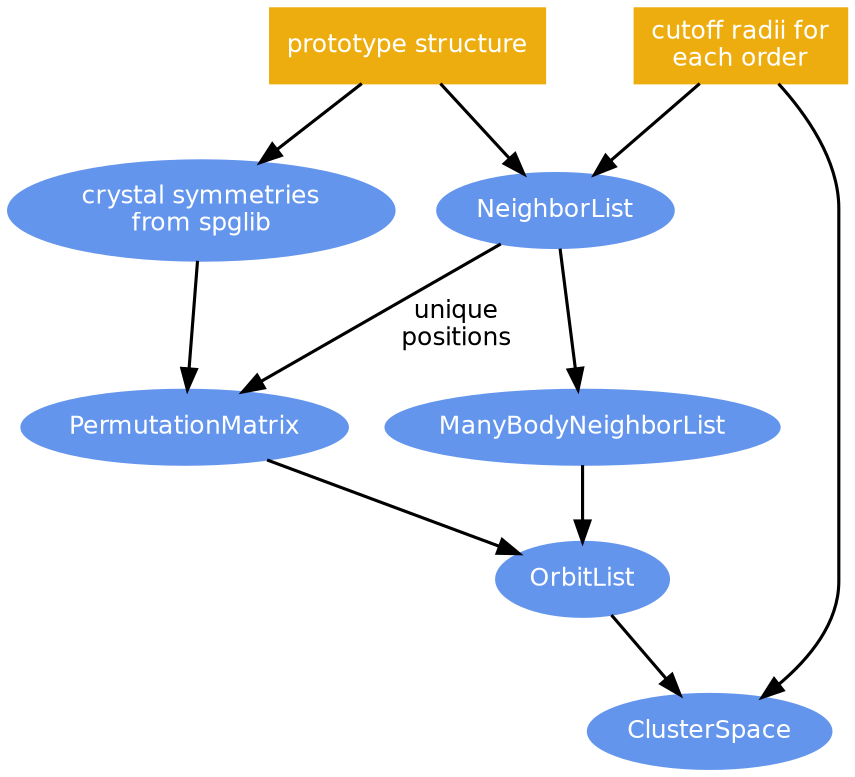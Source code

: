 # dot -Tsvg cluster_space.dot -o cluster_space.svg

digraph g {

  graph [ fontname = "helvetica",
          fontsize = 12.0,
          rankdir = "TB",
          bgcolor = "transparent" ];

  edge [ fontname = "helvetica",
         fontsize = 12.0,
         penwidth = 1.5 ]

  node [ fontname = "helvetica",
         fontsize = 12.0,
         fontcolor=white,
         shape="ellipse",
         color=cornflowerblue,
         style=filled];

  Prototype [ color=darkgoldenrod2,
              label="prototype structure",
              shape=box];
  Cutoffs [ color=darkgoldenrod2,
            label="cutoff radii for\neach order",
            shape=box];

  Symmetries [ href="https://atztogo.github.io/spglib/",
               label="crystal symmetries\nfrom spglib"];
  NeighborList [ href="../coreref/neighbor_list.html#icet.NeighborList",
                 target="_top" ];
  PermutationMatrix [ href="../coreref/permutation_matrix.html#icet.PermutationMatrix",
                  target="_top" ];
  ManyBodyNeighborList [ href="../coreref/many_body_neighbor_list.html#icet.ManyBodyNeighborList",
                         target="_top" ];
  OrbitList [ href="../coreref/orbit_list.html#icet.ManyBodyNeighborList",
              target="_top" ];
  ClusterSpace [ href="../coreref/cluster_space.html#icet.ClusterSpace",
                 target="_top" ];

  Prototype -> NeighborList;
  Cutoffs -> NeighborList;

  Prototype -> Symmetries;

  Symmetries -> PermutationMatrix;
  NeighborList -> PermutationMatrix [label="unique\npositions"];

  NeighborList -> ManyBodyNeighborList;

  PermutationMatrix -> OrbitList;
  ManyBodyNeighborList -> OrbitList;

  OrbitList -> ClusterSpace;
  Cutoffs -> ClusterSpace;
}
